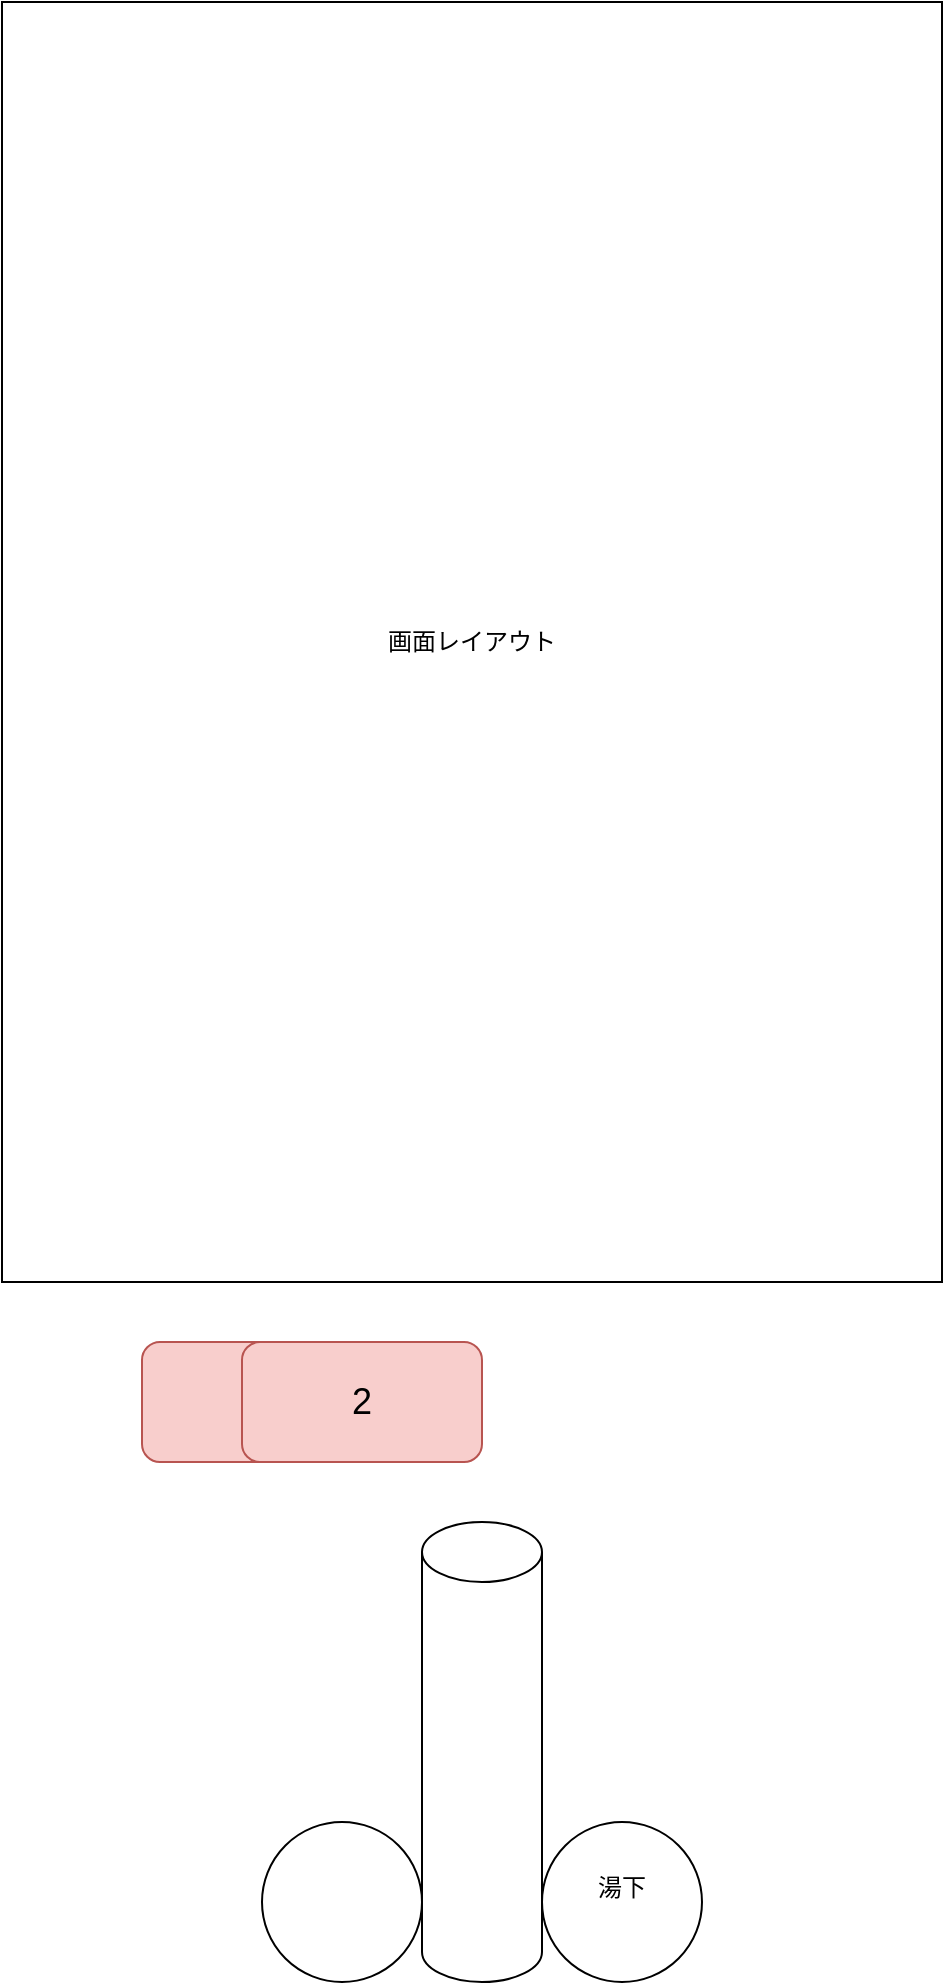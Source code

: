 <mxfile version="24.7.4">
  <diagram name="Page-1" id="DUKsDsCgvE7qoUcOOErB">
    <mxGraphModel dx="1674" dy="738" grid="1" gridSize="10" guides="1" tooltips="1" connect="1" arrows="1" fold="1" page="1" pageScale="1" pageWidth="827" pageHeight="1169" math="0" shadow="0">
      <root>
        <mxCell id="0" />
        <mxCell id="1" parent="0" />
        <mxCell id="qoLvdTIRZXSMtm_tBuzf-2" value="画面レイアウト" style="whiteSpace=wrap;html=1;" parent="1" vertex="1">
          <mxGeometry x="160" y="50" width="470" height="640" as="geometry" />
        </mxCell>
        <mxCell id="pxtc52qb0oOZWXCnoTLU-1" value="3" style="rounded=1;whiteSpace=wrap;html=1;fillColor=#f8cecc;strokeColor=#b85450;fontSize=18;" parent="1" vertex="1">
          <mxGeometry x="230" y="720" width="120" height="60" as="geometry" />
        </mxCell>
        <mxCell id="qoLvdTIRZXSMtm_tBuzf-3" value="" style="ellipse;whiteSpace=wrap;html=1;" parent="1" vertex="1">
          <mxGeometry x="290" y="960" width="80" height="80" as="geometry" />
        </mxCell>
        <mxCell id="pxtc52qb0oOZWXCnoTLU-2" value="2" style="rounded=1;whiteSpace=wrap;html=1;fillColor=#f8cecc;strokeColor=#b85450;fontSize=18;" parent="1" vertex="1">
          <mxGeometry x="280" y="720" width="120" height="60" as="geometry" />
        </mxCell>
        <mxCell id="qoLvdTIRZXSMtm_tBuzf-4" value="湯下&lt;div&gt;&lt;br&gt;&lt;/div&gt;" style="ellipse;whiteSpace=wrap;html=1;" parent="1" vertex="1">
          <mxGeometry x="430" y="960" width="80" height="80" as="geometry" />
        </mxCell>
        <mxCell id="EgZoHMYwlGrHTBzt7jll-1" value="" style="shape=cylinder3;whiteSpace=wrap;html=1;boundedLbl=1;backgroundOutline=1;size=15;" vertex="1" parent="1">
          <mxGeometry x="370" y="810" width="60" height="230" as="geometry" />
        </mxCell>
      </root>
    </mxGraphModel>
  </diagram>
</mxfile>
